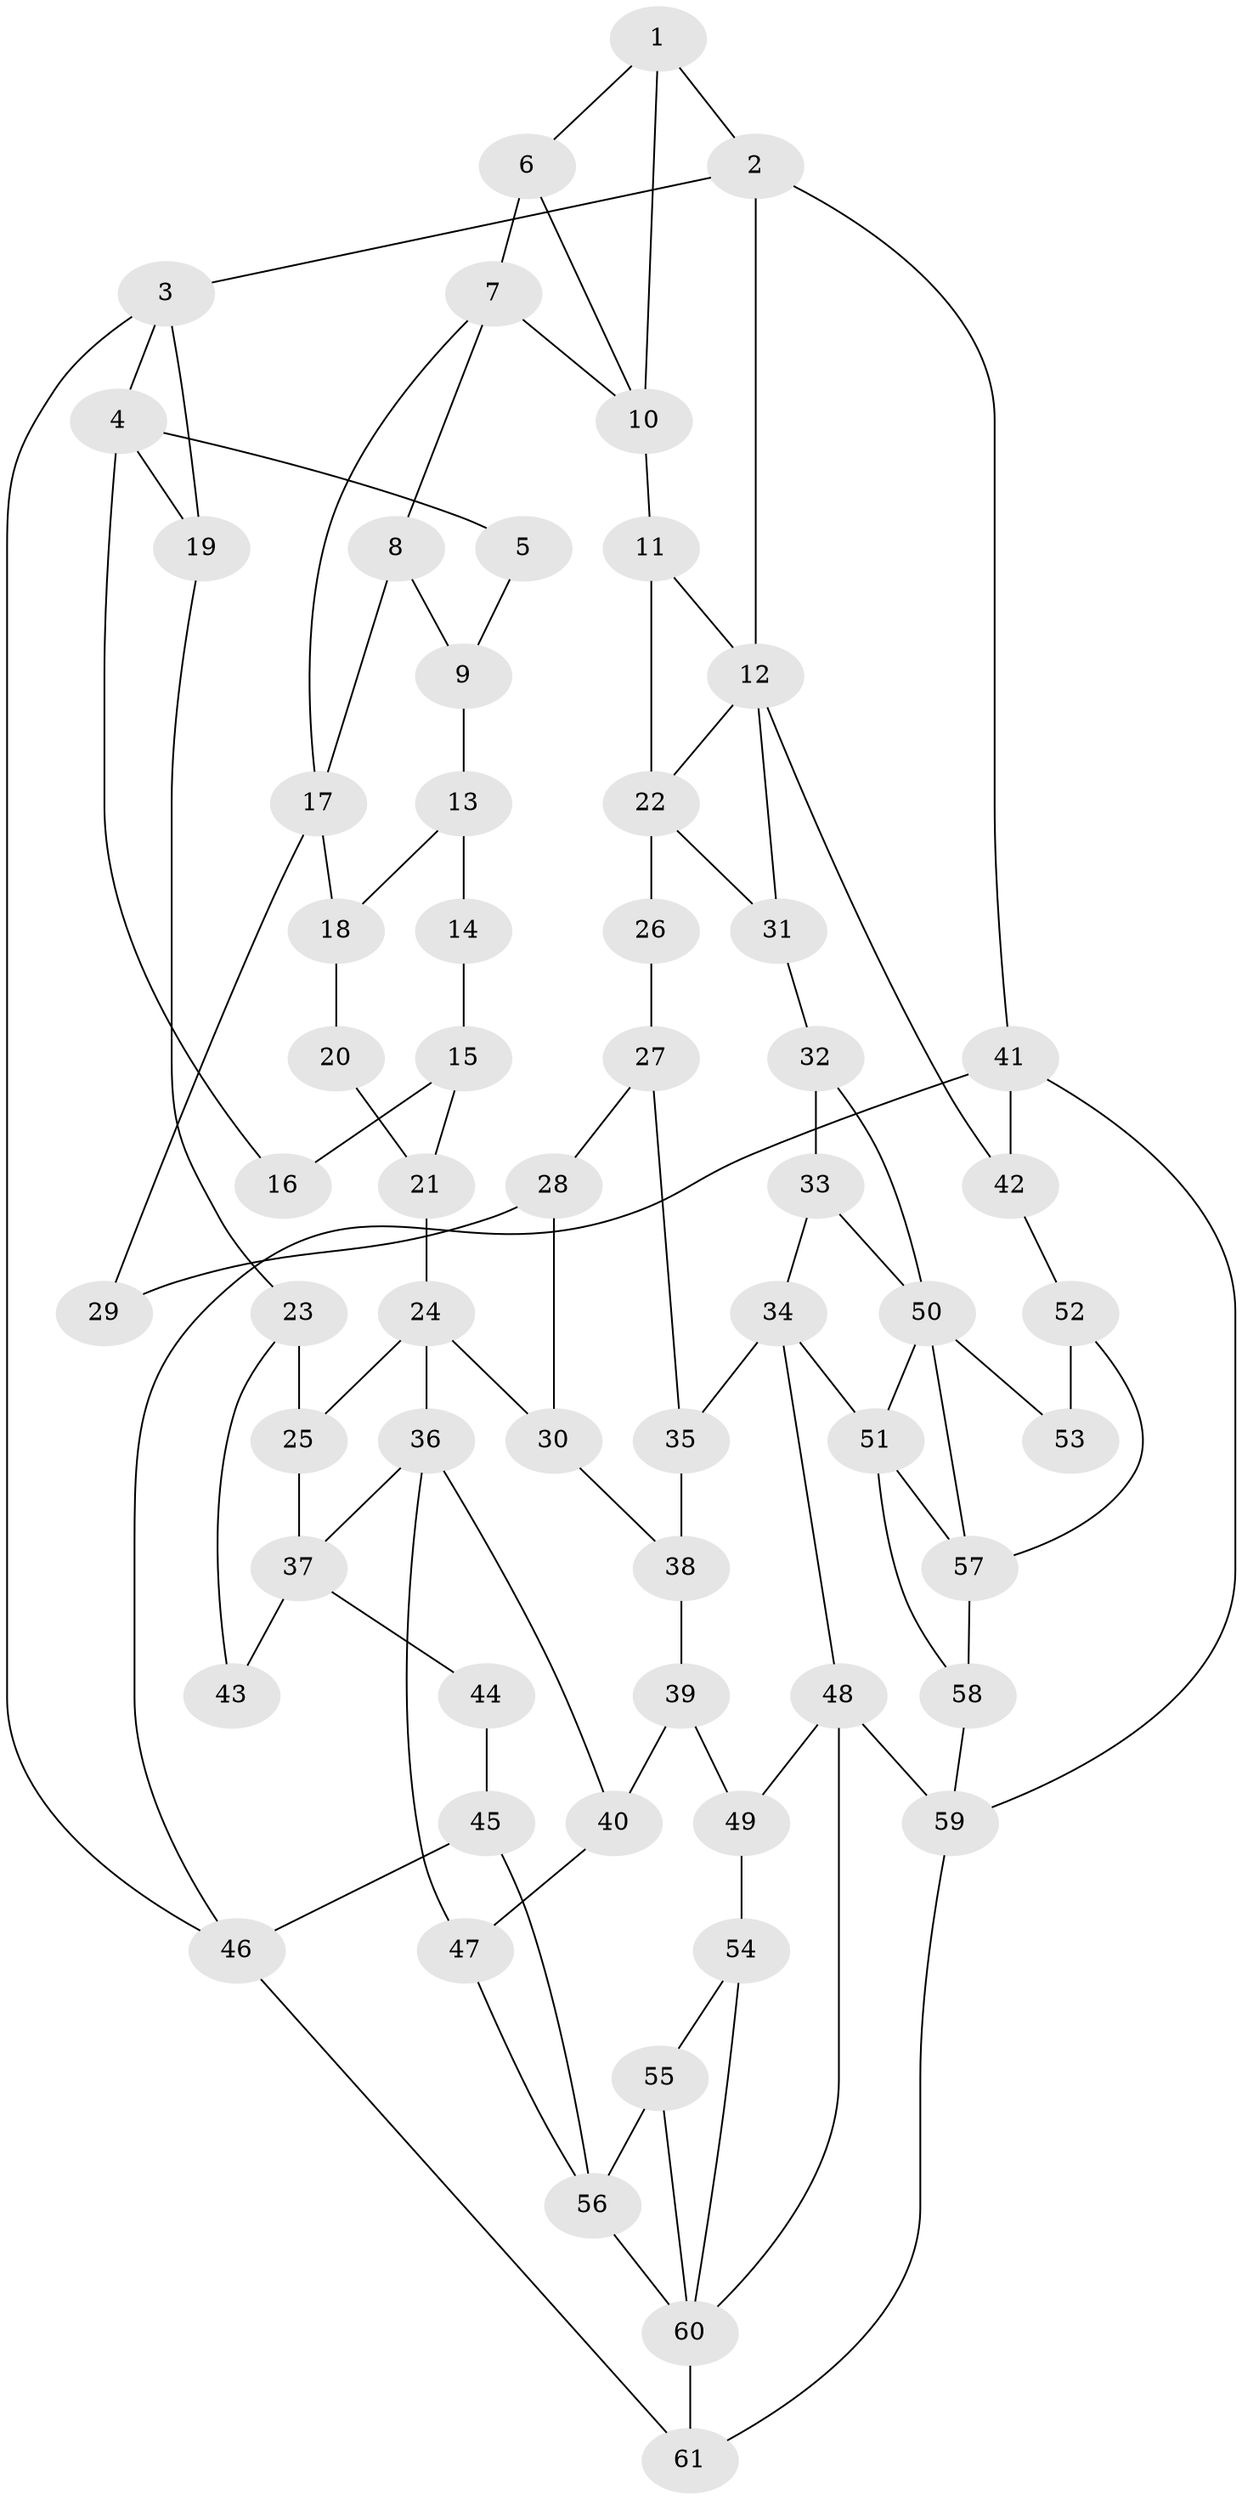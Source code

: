 // original degree distribution, {3: 0.02459016393442623, 6: 0.2540983606557377, 4: 0.2540983606557377, 5: 0.4672131147540984}
// Generated by graph-tools (version 1.1) at 2025/38/03/09/25 02:38:36]
// undirected, 61 vertices, 99 edges
graph export_dot {
graph [start="1"]
  node [color=gray90,style=filled];
  1;
  2;
  3;
  4;
  5;
  6;
  7;
  8;
  9;
  10;
  11;
  12;
  13;
  14;
  15;
  16;
  17;
  18;
  19;
  20;
  21;
  22;
  23;
  24;
  25;
  26;
  27;
  28;
  29;
  30;
  31;
  32;
  33;
  34;
  35;
  36;
  37;
  38;
  39;
  40;
  41;
  42;
  43;
  44;
  45;
  46;
  47;
  48;
  49;
  50;
  51;
  52;
  53;
  54;
  55;
  56;
  57;
  58;
  59;
  60;
  61;
  1 -- 2 [weight=1.0];
  1 -- 6 [weight=1.0];
  1 -- 10 [weight=1.0];
  2 -- 3 [weight=1.0];
  2 -- 12 [weight=1.0];
  2 -- 41 [weight=1.0];
  3 -- 4 [weight=1.0];
  3 -- 19 [weight=1.0];
  3 -- 46 [weight=1.0];
  4 -- 5 [weight=2.0];
  4 -- 16 [weight=2.0];
  4 -- 19 [weight=1.0];
  5 -- 9 [weight=1.0];
  6 -- 7 [weight=3.0];
  6 -- 10 [weight=2.0];
  7 -- 8 [weight=1.0];
  7 -- 10 [weight=1.0];
  7 -- 17 [weight=1.0];
  8 -- 9 [weight=1.0];
  8 -- 17 [weight=1.0];
  9 -- 13 [weight=1.0];
  10 -- 11 [weight=2.0];
  11 -- 12 [weight=1.0];
  11 -- 22 [weight=2.0];
  12 -- 22 [weight=1.0];
  12 -- 31 [weight=1.0];
  12 -- 42 [weight=1.0];
  13 -- 14 [weight=1.0];
  13 -- 18 [weight=1.0];
  14 -- 15 [weight=2.0];
  15 -- 16 [weight=2.0];
  15 -- 21 [weight=2.0];
  17 -- 18 [weight=2.0];
  17 -- 29 [weight=2.0];
  18 -- 20 [weight=2.0];
  19 -- 23 [weight=1.0];
  20 -- 21 [weight=1.0];
  21 -- 24 [weight=2.0];
  22 -- 26 [weight=2.0];
  22 -- 31 [weight=1.0];
  23 -- 25 [weight=1.0];
  23 -- 43 [weight=2.0];
  24 -- 25 [weight=1.0];
  24 -- 30 [weight=1.0];
  24 -- 36 [weight=1.0];
  25 -- 37 [weight=1.0];
  26 -- 27 [weight=1.0];
  27 -- 28 [weight=1.0];
  27 -- 35 [weight=1.0];
  28 -- 29 [weight=1.0];
  28 -- 30 [weight=1.0];
  30 -- 38 [weight=1.0];
  31 -- 32 [weight=1.0];
  32 -- 33 [weight=1.0];
  32 -- 50 [weight=1.0];
  33 -- 34 [weight=1.0];
  33 -- 50 [weight=1.0];
  34 -- 35 [weight=2.0];
  34 -- 48 [weight=1.0];
  34 -- 51 [weight=1.0];
  35 -- 38 [weight=1.0];
  36 -- 37 [weight=2.0];
  36 -- 40 [weight=1.0];
  36 -- 47 [weight=1.0];
  37 -- 43 [weight=1.0];
  37 -- 44 [weight=2.0];
  38 -- 39 [weight=1.0];
  39 -- 40 [weight=1.0];
  39 -- 49 [weight=1.0];
  40 -- 47 [weight=1.0];
  41 -- 42 [weight=1.0];
  41 -- 46 [weight=1.0];
  41 -- 59 [weight=1.0];
  42 -- 52 [weight=1.0];
  44 -- 45 [weight=1.0];
  45 -- 46 [weight=1.0];
  45 -- 56 [weight=1.0];
  46 -- 61 [weight=1.0];
  47 -- 56 [weight=1.0];
  48 -- 49 [weight=1.0];
  48 -- 59 [weight=2.0];
  48 -- 60 [weight=1.0];
  49 -- 54 [weight=1.0];
  50 -- 51 [weight=1.0];
  50 -- 53 [weight=2.0];
  50 -- 57 [weight=1.0];
  51 -- 57 [weight=1.0];
  51 -- 58 [weight=1.0];
  52 -- 53 [weight=1.0];
  52 -- 57 [weight=1.0];
  54 -- 55 [weight=1.0];
  54 -- 60 [weight=1.0];
  55 -- 56 [weight=3.0];
  55 -- 60 [weight=2.0];
  56 -- 60 [weight=1.0];
  57 -- 58 [weight=3.0];
  58 -- 59 [weight=2.0];
  59 -- 61 [weight=1.0];
  60 -- 61 [weight=1.0];
}
